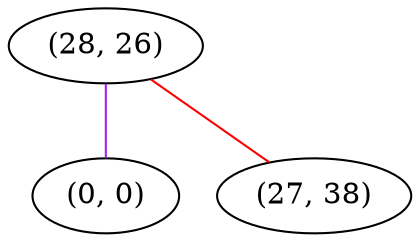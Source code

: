 graph "" {
"(28, 26)";
"(0, 0)";
"(27, 38)";
"(28, 26)" -- "(0, 0)"  [color=purple, key=0, weight=4];
"(28, 26)" -- "(27, 38)"  [color=red, key=0, weight=1];
}
